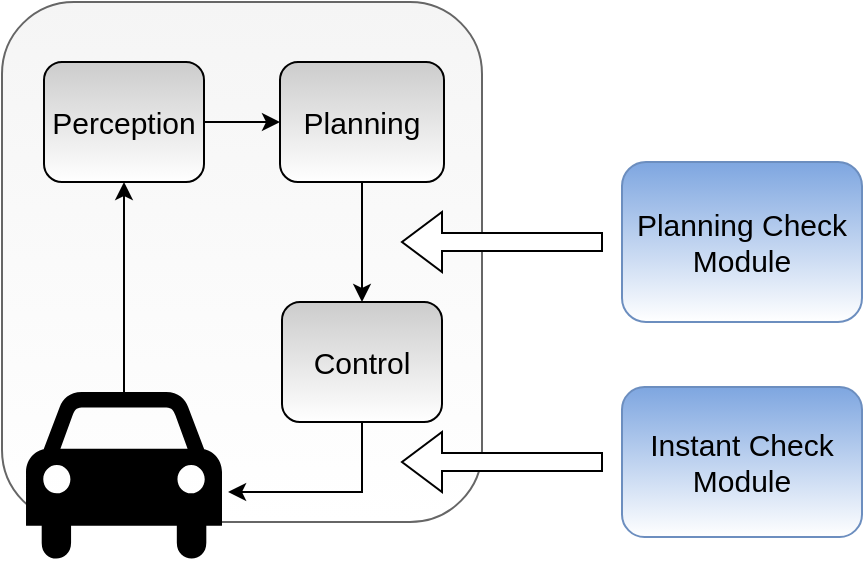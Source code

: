 <mxfile version="16.2.7" type="github">
  <diagram id="DhF0_wdm7kW2o_CkX-2b" name="Page-1">
    <mxGraphModel dx="942" dy="572" grid="1" gridSize="10" guides="1" tooltips="1" connect="1" arrows="1" fold="1" page="1" pageScale="1" pageWidth="827" pageHeight="1169" math="0" shadow="0">
      <root>
        <mxCell id="0" />
        <mxCell id="1" parent="0" />
        <mxCell id="bz9Mvd529WpSVVnzT8PL-1" value="" style="rounded=1;whiteSpace=wrap;html=1;fontSize=19;fillColor=#f5f5f5;fontColor=#333333;strokeColor=#666666;gradientColor=#ffffff;" vertex="1" parent="1">
          <mxGeometry x="180" y="240" width="240" height="260" as="geometry" />
        </mxCell>
        <mxCell id="bz9Mvd529WpSVVnzT8PL-15" style="edgeStyle=orthogonalEdgeStyle;rounded=0;orthogonalLoop=1;jettySize=auto;html=1;exitX=0.5;exitY=0;exitDx=0;exitDy=0;exitPerimeter=0;fontSize=19;" edge="1" parent="1" source="bz9Mvd529WpSVVnzT8PL-2" target="bz9Mvd529WpSVVnzT8PL-3">
          <mxGeometry relative="1" as="geometry" />
        </mxCell>
        <mxCell id="bz9Mvd529WpSVVnzT8PL-2" value="" style="shape=mxgraph.signs.transportation.car_4;html=1;pointerEvents=1;fillColor=#000000;strokeColor=none;verticalLabelPosition=bottom;verticalAlign=top;align=center;sketch=0;fontSize=19;" vertex="1" parent="1">
          <mxGeometry x="192" y="435" width="98" height="86" as="geometry" />
        </mxCell>
        <mxCell id="bz9Mvd529WpSVVnzT8PL-16" style="edgeStyle=orthogonalEdgeStyle;rounded=0;orthogonalLoop=1;jettySize=auto;html=1;exitX=1;exitY=0.5;exitDx=0;exitDy=0;entryX=0;entryY=0.5;entryDx=0;entryDy=0;fontSize=19;" edge="1" parent="1" source="bz9Mvd529WpSVVnzT8PL-3" target="bz9Mvd529WpSVVnzT8PL-11">
          <mxGeometry relative="1" as="geometry" />
        </mxCell>
        <mxCell id="bz9Mvd529WpSVVnzT8PL-3" value="&lt;font style=&quot;font-size: 15px&quot;&gt;Perception&lt;/font&gt;" style="rounded=1;whiteSpace=wrap;html=1;fontSize=19;fillColor=#CCCCCC;gradientColor=#ffffff;" vertex="1" parent="1">
          <mxGeometry x="201" y="270" width="80" height="60" as="geometry" />
        </mxCell>
        <mxCell id="bz9Mvd529WpSVVnzT8PL-18" style="edgeStyle=orthogonalEdgeStyle;rounded=0;orthogonalLoop=1;jettySize=auto;html=1;exitX=0.5;exitY=1;exitDx=0;exitDy=0;fontSize=19;" edge="1" parent="1" source="bz9Mvd529WpSVVnzT8PL-11" target="bz9Mvd529WpSVVnzT8PL-13">
          <mxGeometry relative="1" as="geometry" />
        </mxCell>
        <mxCell id="bz9Mvd529WpSVVnzT8PL-11" value="&lt;font style=&quot;font-size: 15px&quot;&gt;Planning&lt;/font&gt;" style="rounded=1;whiteSpace=wrap;html=1;fontSize=19;fillColor=#CCCCCC;gradientColor=#ffffff;" vertex="1" parent="1">
          <mxGeometry x="319" y="270" width="82" height="60" as="geometry" />
        </mxCell>
        <mxCell id="bz9Mvd529WpSVVnzT8PL-19" style="edgeStyle=orthogonalEdgeStyle;rounded=0;orthogonalLoop=1;jettySize=auto;html=1;exitX=0.5;exitY=1;exitDx=0;exitDy=0;entryX=1.031;entryY=0.581;entryDx=0;entryDy=0;entryPerimeter=0;fontSize=19;" edge="1" parent="1" source="bz9Mvd529WpSVVnzT8PL-13" target="bz9Mvd529WpSVVnzT8PL-2">
          <mxGeometry relative="1" as="geometry" />
        </mxCell>
        <mxCell id="bz9Mvd529WpSVVnzT8PL-13" value="&lt;font style=&quot;font-size: 15px&quot;&gt;Control&lt;/font&gt;" style="rounded=1;whiteSpace=wrap;html=1;fontSize=19;fillColor=#CCCCCC;gradientColor=#ffffff;" vertex="1" parent="1">
          <mxGeometry x="320" y="390" width="80" height="60" as="geometry" />
        </mxCell>
        <mxCell id="bz9Mvd529WpSVVnzT8PL-17" style="edgeStyle=orthogonalEdgeStyle;rounded=0;orthogonalLoop=1;jettySize=auto;html=1;exitX=0.5;exitY=1;exitDx=0;exitDy=0;fontSize=19;" edge="1" parent="1" source="bz9Mvd529WpSVVnzT8PL-13" target="bz9Mvd529WpSVVnzT8PL-13">
          <mxGeometry relative="1" as="geometry" />
        </mxCell>
        <mxCell id="bz9Mvd529WpSVVnzT8PL-20" value="&lt;div&gt;Planning Check &lt;br&gt;&lt;/div&gt;&lt;div&gt;Module&lt;br&gt;&lt;/div&gt;" style="rounded=1;whiteSpace=wrap;html=1;fontSize=15;fillColor=#7EA6E0;strokeColor=#6c8ebf;gradientColor=#ffffff;" vertex="1" parent="1">
          <mxGeometry x="490" y="320" width="120" height="80" as="geometry" />
        </mxCell>
        <mxCell id="bz9Mvd529WpSVVnzT8PL-21" value="&lt;div&gt;Instant Check&lt;/div&gt;&lt;div&gt;Module&lt;br&gt;&lt;/div&gt;" style="rounded=1;whiteSpace=wrap;html=1;fontSize=15;fillColor=#7EA6E0;strokeColor=#6c8ebf;gradientColor=#ffffff;" vertex="1" parent="1">
          <mxGeometry x="490" y="432.5" width="120" height="75" as="geometry" />
        </mxCell>
        <mxCell id="bz9Mvd529WpSVVnzT8PL-22" value="" style="shape=singleArrow;direction=west;whiteSpace=wrap;html=1;fontSize=15;" vertex="1" parent="1">
          <mxGeometry x="380" y="345" width="100" height="30" as="geometry" />
        </mxCell>
        <mxCell id="bz9Mvd529WpSVVnzT8PL-23" value="" style="shape=singleArrow;direction=west;whiteSpace=wrap;html=1;fontSize=15;" vertex="1" parent="1">
          <mxGeometry x="380" y="455" width="100" height="30" as="geometry" />
        </mxCell>
      </root>
    </mxGraphModel>
  </diagram>
</mxfile>
